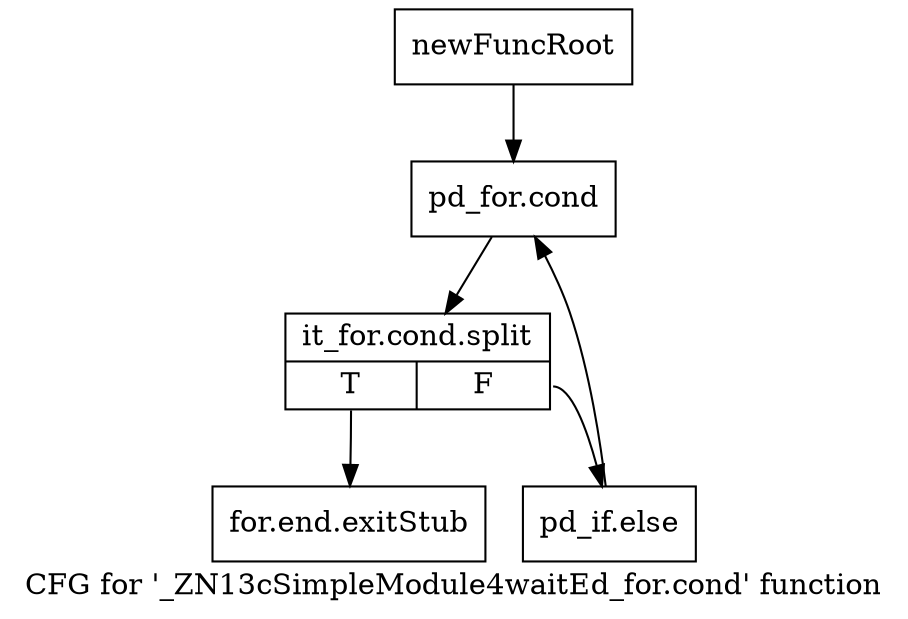 digraph "CFG for '_ZN13cSimpleModule4waitEd_for.cond' function" {
	label="CFG for '_ZN13cSimpleModule4waitEd_for.cond' function";

	Node0x213b7c0 [shape=record,label="{newFuncRoot}"];
	Node0x213b7c0 -> Node0x2145440;
	Node0x21453f0 [shape=record,label="{for.end.exitStub}"];
	Node0x2145440 [shape=record,label="{pd_for.cond}"];
	Node0x2145440 -> Node0x24936b0;
	Node0x24936b0 [shape=record,label="{it_for.cond.split|{<s0>T|<s1>F}}"];
	Node0x24936b0:s0 -> Node0x21453f0;
	Node0x24936b0:s1 -> Node0x2145490;
	Node0x2145490 [shape=record,label="{pd_if.else}"];
	Node0x2145490 -> Node0x2145440;
}
